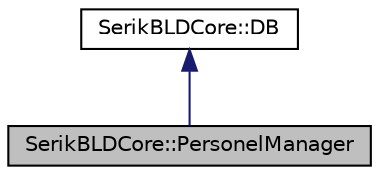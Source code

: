 digraph "SerikBLDCore::PersonelManager"
{
 // LATEX_PDF_SIZE
  edge [fontname="Helvetica",fontsize="10",labelfontname="Helvetica",labelfontsize="10"];
  node [fontname="Helvetica",fontsize="10",shape=record];
  Node1 [label="SerikBLDCore::PersonelManager",height=0.2,width=0.4,color="black", fillcolor="grey75", style="filled", fontcolor="black",tooltip=" "];
  Node2 -> Node1 [dir="back",color="midnightblue",fontsize="10",style="solid",fontname="Helvetica"];
  Node2 [label="SerikBLDCore::DB",height=0.2,width=0.4,color="black", fillcolor="white", style="filled",URL="$d4/df7/class_serik_b_l_d_core_1_1_d_b.html",tooltip=" "];
}
